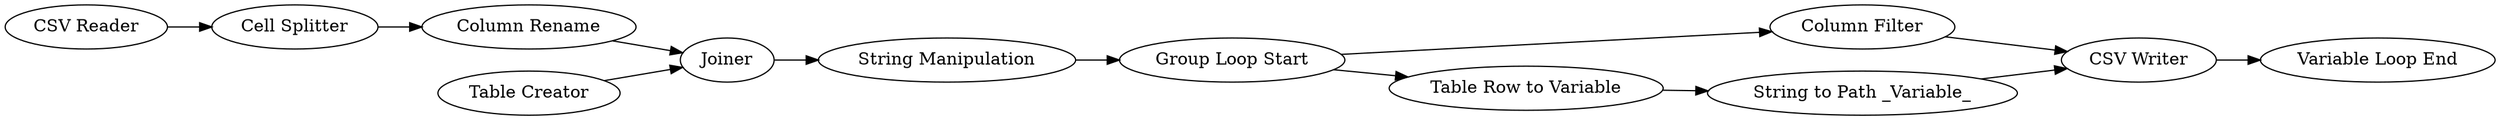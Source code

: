 digraph {
	1 [label="CSV Reader"]
	4 [label="Cell Splitter"]
	5 [label="Column Rename"]
	107 [label="Group Loop Start"]
	108 [label="Table Creator"]
	110 [label="String Manipulation"]
	111 [label="Column Filter"]
	113 [label="String to Path _Variable_"]
	114 [label="Table Row to Variable"]
	115 [label="CSV Writer"]
	117 [label="Variable Loop End"]
	118 [label=Joiner]
	1 -> 4
	4 -> 5
	5 -> 118
	107 -> 111
	107 -> 114
	108 -> 118
	110 -> 107
	111 -> 115
	113 -> 115
	114 -> 113
	115 -> 117
	118 -> 110
	rankdir=LR
}

